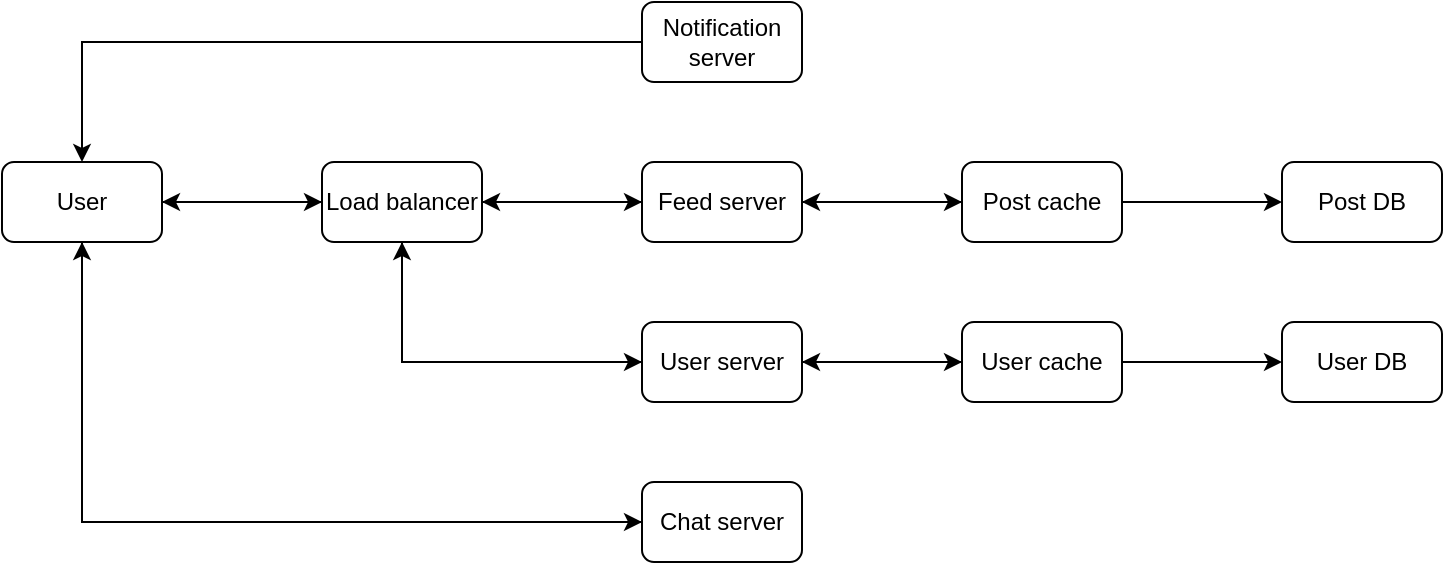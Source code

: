 <mxfile version="26.1.1">
  <diagram id="dijq7EySqOm7LpBwnqDr" name="Page-1">
    <mxGraphModel dx="838" dy="593" grid="1" gridSize="10" guides="1" tooltips="1" connect="1" arrows="1" fold="1" page="1" pageScale="1" pageWidth="850" pageHeight="1100" math="0" shadow="0">
      <root>
        <mxCell id="0" />
        <mxCell id="1" parent="0" />
        <mxCell id="zHZzTWJW-lVZE_Kibmkn-5" style="edgeStyle=orthogonalEdgeStyle;rounded=0;orthogonalLoop=1;jettySize=auto;html=1;exitX=1;exitY=0.5;exitDx=0;exitDy=0;entryX=0;entryY=0.5;entryDx=0;entryDy=0;" parent="1" source="zHZzTWJW-lVZE_Kibmkn-1" target="zHZzTWJW-lVZE_Kibmkn-2" edge="1">
          <mxGeometry relative="1" as="geometry" />
        </mxCell>
        <mxCell id="ZIEbCIN8fNmcPF7cXqB2-22" style="edgeStyle=orthogonalEdgeStyle;rounded=0;orthogonalLoop=1;jettySize=auto;html=1;exitX=0.5;exitY=1;exitDx=0;exitDy=0;entryX=0;entryY=0.5;entryDx=0;entryDy=0;" edge="1" parent="1" source="zHZzTWJW-lVZE_Kibmkn-1" target="ZIEbCIN8fNmcPF7cXqB2-20">
          <mxGeometry relative="1" as="geometry" />
        </mxCell>
        <mxCell id="zHZzTWJW-lVZE_Kibmkn-1" value="User" style="rounded=1;whiteSpace=wrap;html=1;" parent="1" vertex="1">
          <mxGeometry x="80" y="160" width="80" height="40" as="geometry" />
        </mxCell>
        <mxCell id="zHZzTWJW-lVZE_Kibmkn-6" style="edgeStyle=orthogonalEdgeStyle;rounded=0;orthogonalLoop=1;jettySize=auto;html=1;exitX=1;exitY=0.5;exitDx=0;exitDy=0;" parent="1" source="zHZzTWJW-lVZE_Kibmkn-2" target="zHZzTWJW-lVZE_Kibmkn-3" edge="1">
          <mxGeometry relative="1" as="geometry" />
        </mxCell>
        <mxCell id="zHZzTWJW-lVZE_Kibmkn-30" style="edgeStyle=orthogonalEdgeStyle;rounded=0;orthogonalLoop=1;jettySize=auto;html=1;exitX=0;exitY=0.5;exitDx=0;exitDy=0;entryX=1;entryY=0.5;entryDx=0;entryDy=0;" parent="1" source="zHZzTWJW-lVZE_Kibmkn-2" target="zHZzTWJW-lVZE_Kibmkn-1" edge="1">
          <mxGeometry relative="1" as="geometry" />
        </mxCell>
        <mxCell id="ZIEbCIN8fNmcPF7cXqB2-15" style="edgeStyle=orthogonalEdgeStyle;rounded=0;orthogonalLoop=1;jettySize=auto;html=1;exitX=0.5;exitY=1;exitDx=0;exitDy=0;entryX=0;entryY=0.5;entryDx=0;entryDy=0;" edge="1" parent="1" source="zHZzTWJW-lVZE_Kibmkn-2" target="ZIEbCIN8fNmcPF7cXqB2-9">
          <mxGeometry relative="1" as="geometry" />
        </mxCell>
        <mxCell id="zHZzTWJW-lVZE_Kibmkn-2" value="Load balancer" style="rounded=1;whiteSpace=wrap;html=1;" parent="1" vertex="1">
          <mxGeometry x="240" y="160" width="80" height="40" as="geometry" />
        </mxCell>
        <mxCell id="ZIEbCIN8fNmcPF7cXqB2-7" style="edgeStyle=orthogonalEdgeStyle;rounded=0;orthogonalLoop=1;jettySize=auto;html=1;exitX=0;exitY=0.5;exitDx=0;exitDy=0;entryX=1;entryY=0.5;entryDx=0;entryDy=0;" edge="1" parent="1" source="zHZzTWJW-lVZE_Kibmkn-3" target="zHZzTWJW-lVZE_Kibmkn-2">
          <mxGeometry relative="1" as="geometry" />
        </mxCell>
        <mxCell id="ZIEbCIN8fNmcPF7cXqB2-10" style="edgeStyle=orthogonalEdgeStyle;rounded=0;orthogonalLoop=1;jettySize=auto;html=1;exitX=1;exitY=0.5;exitDx=0;exitDy=0;entryX=0;entryY=0.5;entryDx=0;entryDy=0;" edge="1" parent="1" source="zHZzTWJW-lVZE_Kibmkn-3" target="ZIEbCIN8fNmcPF7cXqB2-2">
          <mxGeometry relative="1" as="geometry" />
        </mxCell>
        <mxCell id="zHZzTWJW-lVZE_Kibmkn-3" value="Feed server" style="rounded=1;whiteSpace=wrap;html=1;" parent="1" vertex="1">
          <mxGeometry x="400" y="160" width="80" height="40" as="geometry" />
        </mxCell>
        <mxCell id="ZIEbCIN8fNmcPF7cXqB2-11" style="edgeStyle=orthogonalEdgeStyle;rounded=0;orthogonalLoop=1;jettySize=auto;html=1;exitX=0;exitY=0.5;exitDx=0;exitDy=0;entryX=1;entryY=0.5;entryDx=0;entryDy=0;" edge="1" parent="1" source="ZIEbCIN8fNmcPF7cXqB2-2" target="zHZzTWJW-lVZE_Kibmkn-3">
          <mxGeometry relative="1" as="geometry" />
        </mxCell>
        <mxCell id="ZIEbCIN8fNmcPF7cXqB2-13" style="edgeStyle=orthogonalEdgeStyle;rounded=0;orthogonalLoop=1;jettySize=auto;html=1;exitX=1;exitY=0.5;exitDx=0;exitDy=0;entryX=0;entryY=0.5;entryDx=0;entryDy=0;" edge="1" parent="1" source="ZIEbCIN8fNmcPF7cXqB2-2" target="ZIEbCIN8fNmcPF7cXqB2-4">
          <mxGeometry relative="1" as="geometry" />
        </mxCell>
        <mxCell id="ZIEbCIN8fNmcPF7cXqB2-2" value="Post cache" style="rounded=1;whiteSpace=wrap;html=1;" vertex="1" parent="1">
          <mxGeometry x="560" y="160" width="80" height="40" as="geometry" />
        </mxCell>
        <mxCell id="ZIEbCIN8fNmcPF7cXqB2-4" value="Post DB" style="rounded=1;whiteSpace=wrap;html=1;" vertex="1" parent="1">
          <mxGeometry x="720" y="160" width="80" height="40" as="geometry" />
        </mxCell>
        <mxCell id="ZIEbCIN8fNmcPF7cXqB2-18" style="edgeStyle=orthogonalEdgeStyle;rounded=0;orthogonalLoop=1;jettySize=auto;html=1;exitX=0;exitY=0.5;exitDx=0;exitDy=0;entryX=1;entryY=0.5;entryDx=0;entryDy=0;" edge="1" parent="1" source="ZIEbCIN8fNmcPF7cXqB2-8" target="ZIEbCIN8fNmcPF7cXqB2-9">
          <mxGeometry relative="1" as="geometry" />
        </mxCell>
        <mxCell id="ZIEbCIN8fNmcPF7cXqB2-19" style="edgeStyle=orthogonalEdgeStyle;rounded=0;orthogonalLoop=1;jettySize=auto;html=1;exitX=1;exitY=0.5;exitDx=0;exitDy=0;" edge="1" parent="1" source="ZIEbCIN8fNmcPF7cXqB2-8" target="ZIEbCIN8fNmcPF7cXqB2-14">
          <mxGeometry relative="1" as="geometry" />
        </mxCell>
        <mxCell id="ZIEbCIN8fNmcPF7cXqB2-8" value="User cache" style="rounded=1;whiteSpace=wrap;html=1;" vertex="1" parent="1">
          <mxGeometry x="560" y="240" width="80" height="40" as="geometry" />
        </mxCell>
        <mxCell id="ZIEbCIN8fNmcPF7cXqB2-16" style="edgeStyle=orthogonalEdgeStyle;rounded=0;orthogonalLoop=1;jettySize=auto;html=1;exitX=0;exitY=0.5;exitDx=0;exitDy=0;" edge="1" parent="1" source="ZIEbCIN8fNmcPF7cXqB2-9" target="zHZzTWJW-lVZE_Kibmkn-2">
          <mxGeometry relative="1" as="geometry" />
        </mxCell>
        <mxCell id="ZIEbCIN8fNmcPF7cXqB2-17" style="edgeStyle=orthogonalEdgeStyle;rounded=0;orthogonalLoop=1;jettySize=auto;html=1;exitX=1;exitY=0.5;exitDx=0;exitDy=0;entryX=0;entryY=0.5;entryDx=0;entryDy=0;" edge="1" parent="1" source="ZIEbCIN8fNmcPF7cXqB2-9" target="ZIEbCIN8fNmcPF7cXqB2-8">
          <mxGeometry relative="1" as="geometry" />
        </mxCell>
        <mxCell id="ZIEbCIN8fNmcPF7cXqB2-9" value="User server" style="rounded=1;whiteSpace=wrap;html=1;" vertex="1" parent="1">
          <mxGeometry x="400" y="240" width="80" height="40" as="geometry" />
        </mxCell>
        <mxCell id="ZIEbCIN8fNmcPF7cXqB2-14" value="User DB" style="rounded=1;whiteSpace=wrap;html=1;" vertex="1" parent="1">
          <mxGeometry x="720" y="240" width="80" height="40" as="geometry" />
        </mxCell>
        <mxCell id="ZIEbCIN8fNmcPF7cXqB2-21" style="edgeStyle=orthogonalEdgeStyle;rounded=0;orthogonalLoop=1;jettySize=auto;html=1;exitX=0;exitY=0.5;exitDx=0;exitDy=0;entryX=0.5;entryY=1;entryDx=0;entryDy=0;" edge="1" parent="1" source="ZIEbCIN8fNmcPF7cXqB2-20" target="zHZzTWJW-lVZE_Kibmkn-1">
          <mxGeometry relative="1" as="geometry" />
        </mxCell>
        <mxCell id="ZIEbCIN8fNmcPF7cXqB2-20" value="Chat server" style="rounded=1;whiteSpace=wrap;html=1;" vertex="1" parent="1">
          <mxGeometry x="400" y="320" width="80" height="40" as="geometry" />
        </mxCell>
        <mxCell id="ZIEbCIN8fNmcPF7cXqB2-24" style="edgeStyle=orthogonalEdgeStyle;rounded=0;orthogonalLoop=1;jettySize=auto;html=1;exitX=0;exitY=0.5;exitDx=0;exitDy=0;entryX=0.5;entryY=0;entryDx=0;entryDy=0;" edge="1" parent="1" source="ZIEbCIN8fNmcPF7cXqB2-23" target="zHZzTWJW-lVZE_Kibmkn-1">
          <mxGeometry relative="1" as="geometry" />
        </mxCell>
        <mxCell id="ZIEbCIN8fNmcPF7cXqB2-23" value="Notification server" style="rounded=1;whiteSpace=wrap;html=1;" vertex="1" parent="1">
          <mxGeometry x="400" y="80" width="80" height="40" as="geometry" />
        </mxCell>
      </root>
    </mxGraphModel>
  </diagram>
</mxfile>
